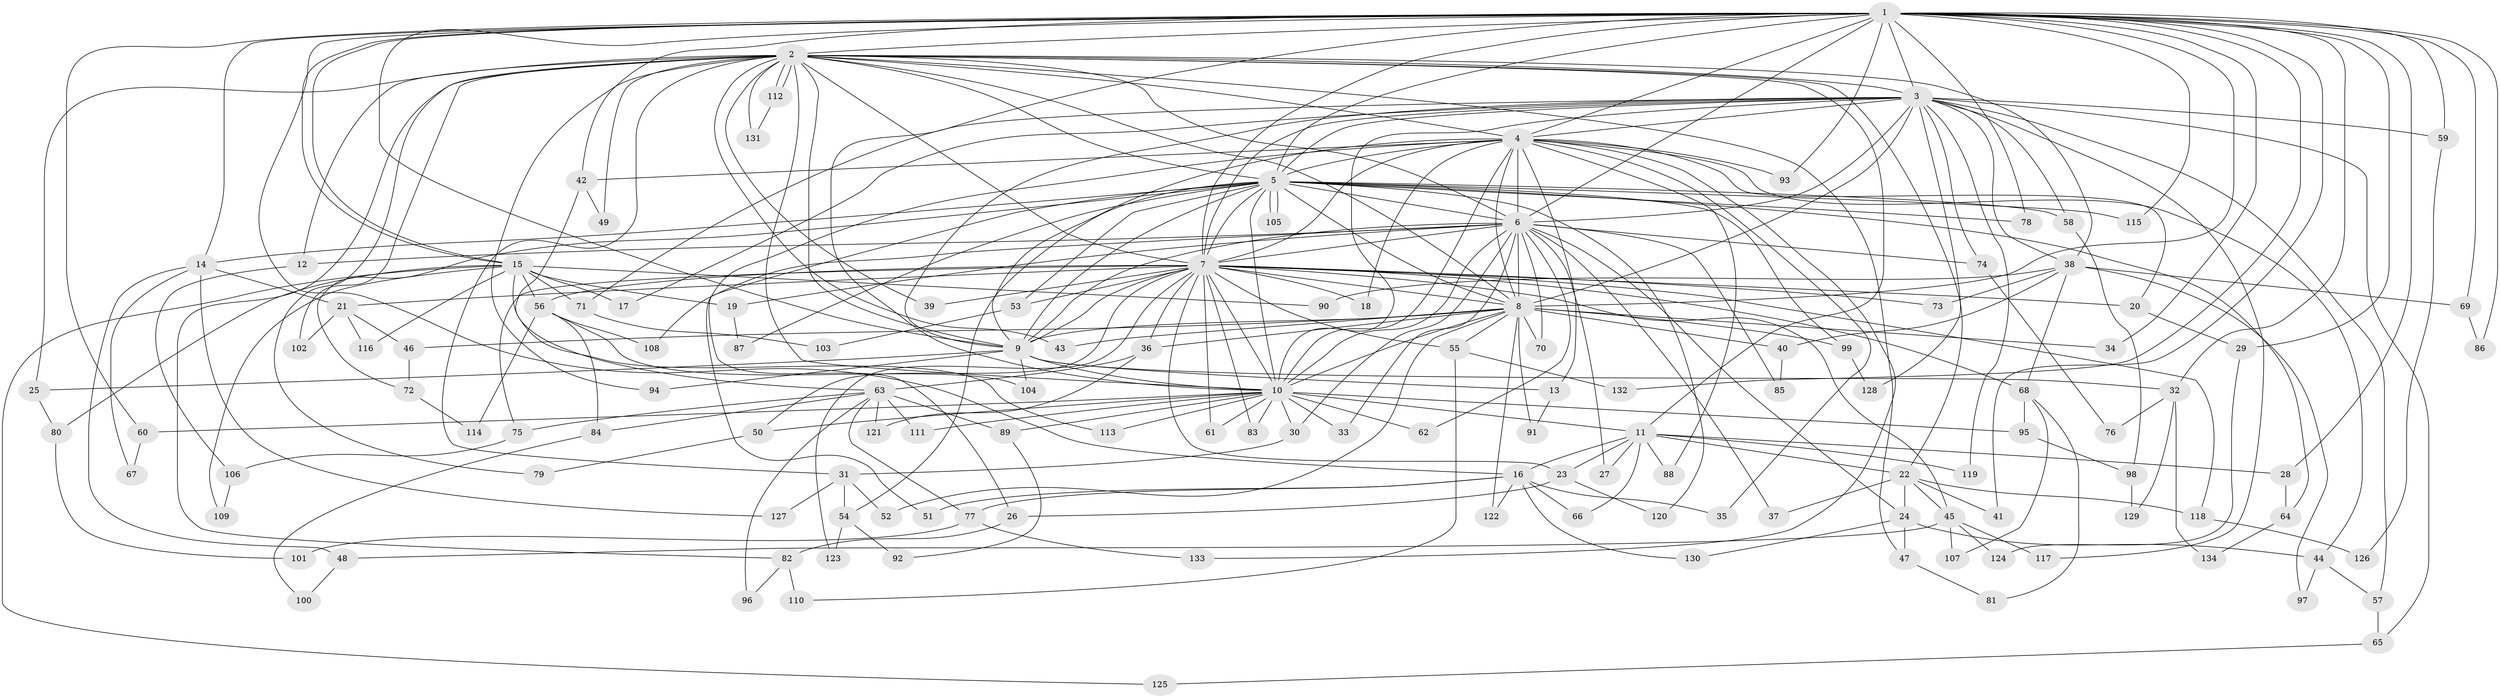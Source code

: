 // Generated by graph-tools (version 1.1) at 2025/11/02/27/25 16:11:07]
// undirected, 134 vertices, 293 edges
graph export_dot {
graph [start="1"]
  node [color=gray90,style=filled];
  1;
  2;
  3;
  4;
  5;
  6;
  7;
  8;
  9;
  10;
  11;
  12;
  13;
  14;
  15;
  16;
  17;
  18;
  19;
  20;
  21;
  22;
  23;
  24;
  25;
  26;
  27;
  28;
  29;
  30;
  31;
  32;
  33;
  34;
  35;
  36;
  37;
  38;
  39;
  40;
  41;
  42;
  43;
  44;
  45;
  46;
  47;
  48;
  49;
  50;
  51;
  52;
  53;
  54;
  55;
  56;
  57;
  58;
  59;
  60;
  61;
  62;
  63;
  64;
  65;
  66;
  67;
  68;
  69;
  70;
  71;
  72;
  73;
  74;
  75;
  76;
  77;
  78;
  79;
  80;
  81;
  82;
  83;
  84;
  85;
  86;
  87;
  88;
  89;
  90;
  91;
  92;
  93;
  94;
  95;
  96;
  97;
  98;
  99;
  100;
  101;
  102;
  103;
  104;
  105;
  106;
  107;
  108;
  109;
  110;
  111;
  112;
  113;
  114;
  115;
  116;
  117;
  118;
  119;
  120;
  121;
  122;
  123;
  124;
  125;
  126;
  127;
  128;
  129;
  130;
  131;
  132;
  133;
  134;
  1 -- 2;
  1 -- 3;
  1 -- 4;
  1 -- 5;
  1 -- 6;
  1 -- 7;
  1 -- 8;
  1 -- 9;
  1 -- 10;
  1 -- 14;
  1 -- 15;
  1 -- 15;
  1 -- 16;
  1 -- 28;
  1 -- 29;
  1 -- 32;
  1 -- 34;
  1 -- 41;
  1 -- 42;
  1 -- 59;
  1 -- 60;
  1 -- 69;
  1 -- 78;
  1 -- 86;
  1 -- 93;
  1 -- 115;
  1 -- 132;
  2 -- 3;
  2 -- 4;
  2 -- 5;
  2 -- 6;
  2 -- 7;
  2 -- 8;
  2 -- 9;
  2 -- 10;
  2 -- 11;
  2 -- 12;
  2 -- 22;
  2 -- 25;
  2 -- 31;
  2 -- 38;
  2 -- 39;
  2 -- 43;
  2 -- 47;
  2 -- 49;
  2 -- 79;
  2 -- 82;
  2 -- 94;
  2 -- 102;
  2 -- 112;
  2 -- 112;
  2 -- 131;
  3 -- 4;
  3 -- 5;
  3 -- 6;
  3 -- 7;
  3 -- 8;
  3 -- 9;
  3 -- 10;
  3 -- 17;
  3 -- 38;
  3 -- 57;
  3 -- 58;
  3 -- 59;
  3 -- 65;
  3 -- 71;
  3 -- 74;
  3 -- 117;
  3 -- 119;
  3 -- 128;
  4 -- 5;
  4 -- 6;
  4 -- 7;
  4 -- 8;
  4 -- 9;
  4 -- 10;
  4 -- 13;
  4 -- 18;
  4 -- 20;
  4 -- 26;
  4 -- 35;
  4 -- 42;
  4 -- 44;
  4 -- 88;
  4 -- 93;
  4 -- 133;
  5 -- 6;
  5 -- 7;
  5 -- 8;
  5 -- 9;
  5 -- 10;
  5 -- 14;
  5 -- 51;
  5 -- 53;
  5 -- 54;
  5 -- 58;
  5 -- 64;
  5 -- 72;
  5 -- 78;
  5 -- 87;
  5 -- 99;
  5 -- 105;
  5 -- 105;
  5 -- 115;
  5 -- 120;
  6 -- 7;
  6 -- 8;
  6 -- 9;
  6 -- 10;
  6 -- 12;
  6 -- 19;
  6 -- 24;
  6 -- 27;
  6 -- 30;
  6 -- 33;
  6 -- 37;
  6 -- 62;
  6 -- 70;
  6 -- 74;
  6 -- 85;
  6 -- 108;
  7 -- 8;
  7 -- 9;
  7 -- 10;
  7 -- 18;
  7 -- 20;
  7 -- 21;
  7 -- 23;
  7 -- 36;
  7 -- 39;
  7 -- 45;
  7 -- 50;
  7 -- 53;
  7 -- 55;
  7 -- 56;
  7 -- 61;
  7 -- 68;
  7 -- 73;
  7 -- 75;
  7 -- 83;
  7 -- 118;
  7 -- 123;
  8 -- 9;
  8 -- 10;
  8 -- 34;
  8 -- 36;
  8 -- 40;
  8 -- 43;
  8 -- 46;
  8 -- 52;
  8 -- 55;
  8 -- 70;
  8 -- 91;
  8 -- 99;
  8 -- 122;
  9 -- 10;
  9 -- 13;
  9 -- 25;
  9 -- 32;
  9 -- 94;
  9 -- 104;
  10 -- 11;
  10 -- 30;
  10 -- 33;
  10 -- 50;
  10 -- 60;
  10 -- 61;
  10 -- 62;
  10 -- 83;
  10 -- 89;
  10 -- 95;
  10 -- 111;
  10 -- 113;
  11 -- 16;
  11 -- 22;
  11 -- 23;
  11 -- 27;
  11 -- 28;
  11 -- 66;
  11 -- 88;
  11 -- 119;
  12 -- 106;
  13 -- 91;
  14 -- 21;
  14 -- 48;
  14 -- 67;
  14 -- 127;
  15 -- 17;
  15 -- 19;
  15 -- 56;
  15 -- 71;
  15 -- 80;
  15 -- 90;
  15 -- 109;
  15 -- 113;
  15 -- 116;
  15 -- 125;
  16 -- 35;
  16 -- 51;
  16 -- 66;
  16 -- 77;
  16 -- 122;
  16 -- 130;
  19 -- 87;
  20 -- 29;
  21 -- 46;
  21 -- 102;
  21 -- 116;
  22 -- 24;
  22 -- 37;
  22 -- 41;
  22 -- 45;
  22 -- 118;
  23 -- 26;
  23 -- 120;
  24 -- 44;
  24 -- 47;
  24 -- 130;
  25 -- 80;
  26 -- 82;
  28 -- 64;
  29 -- 124;
  30 -- 31;
  31 -- 52;
  31 -- 54;
  31 -- 127;
  32 -- 76;
  32 -- 129;
  32 -- 134;
  36 -- 63;
  36 -- 121;
  38 -- 40;
  38 -- 68;
  38 -- 69;
  38 -- 73;
  38 -- 90;
  38 -- 97;
  40 -- 85;
  42 -- 49;
  42 -- 63;
  44 -- 57;
  44 -- 97;
  45 -- 48;
  45 -- 107;
  45 -- 117;
  45 -- 124;
  46 -- 72;
  47 -- 81;
  48 -- 100;
  50 -- 79;
  53 -- 103;
  54 -- 92;
  54 -- 123;
  55 -- 110;
  55 -- 132;
  56 -- 84;
  56 -- 104;
  56 -- 108;
  56 -- 114;
  57 -- 65;
  58 -- 98;
  59 -- 126;
  60 -- 67;
  63 -- 75;
  63 -- 77;
  63 -- 84;
  63 -- 89;
  63 -- 96;
  63 -- 111;
  63 -- 121;
  64 -- 134;
  65 -- 125;
  68 -- 81;
  68 -- 95;
  68 -- 107;
  69 -- 86;
  71 -- 103;
  72 -- 114;
  74 -- 76;
  75 -- 106;
  77 -- 101;
  77 -- 133;
  80 -- 101;
  82 -- 96;
  82 -- 110;
  84 -- 100;
  89 -- 92;
  95 -- 98;
  98 -- 129;
  99 -- 128;
  106 -- 109;
  112 -- 131;
  118 -- 126;
}
